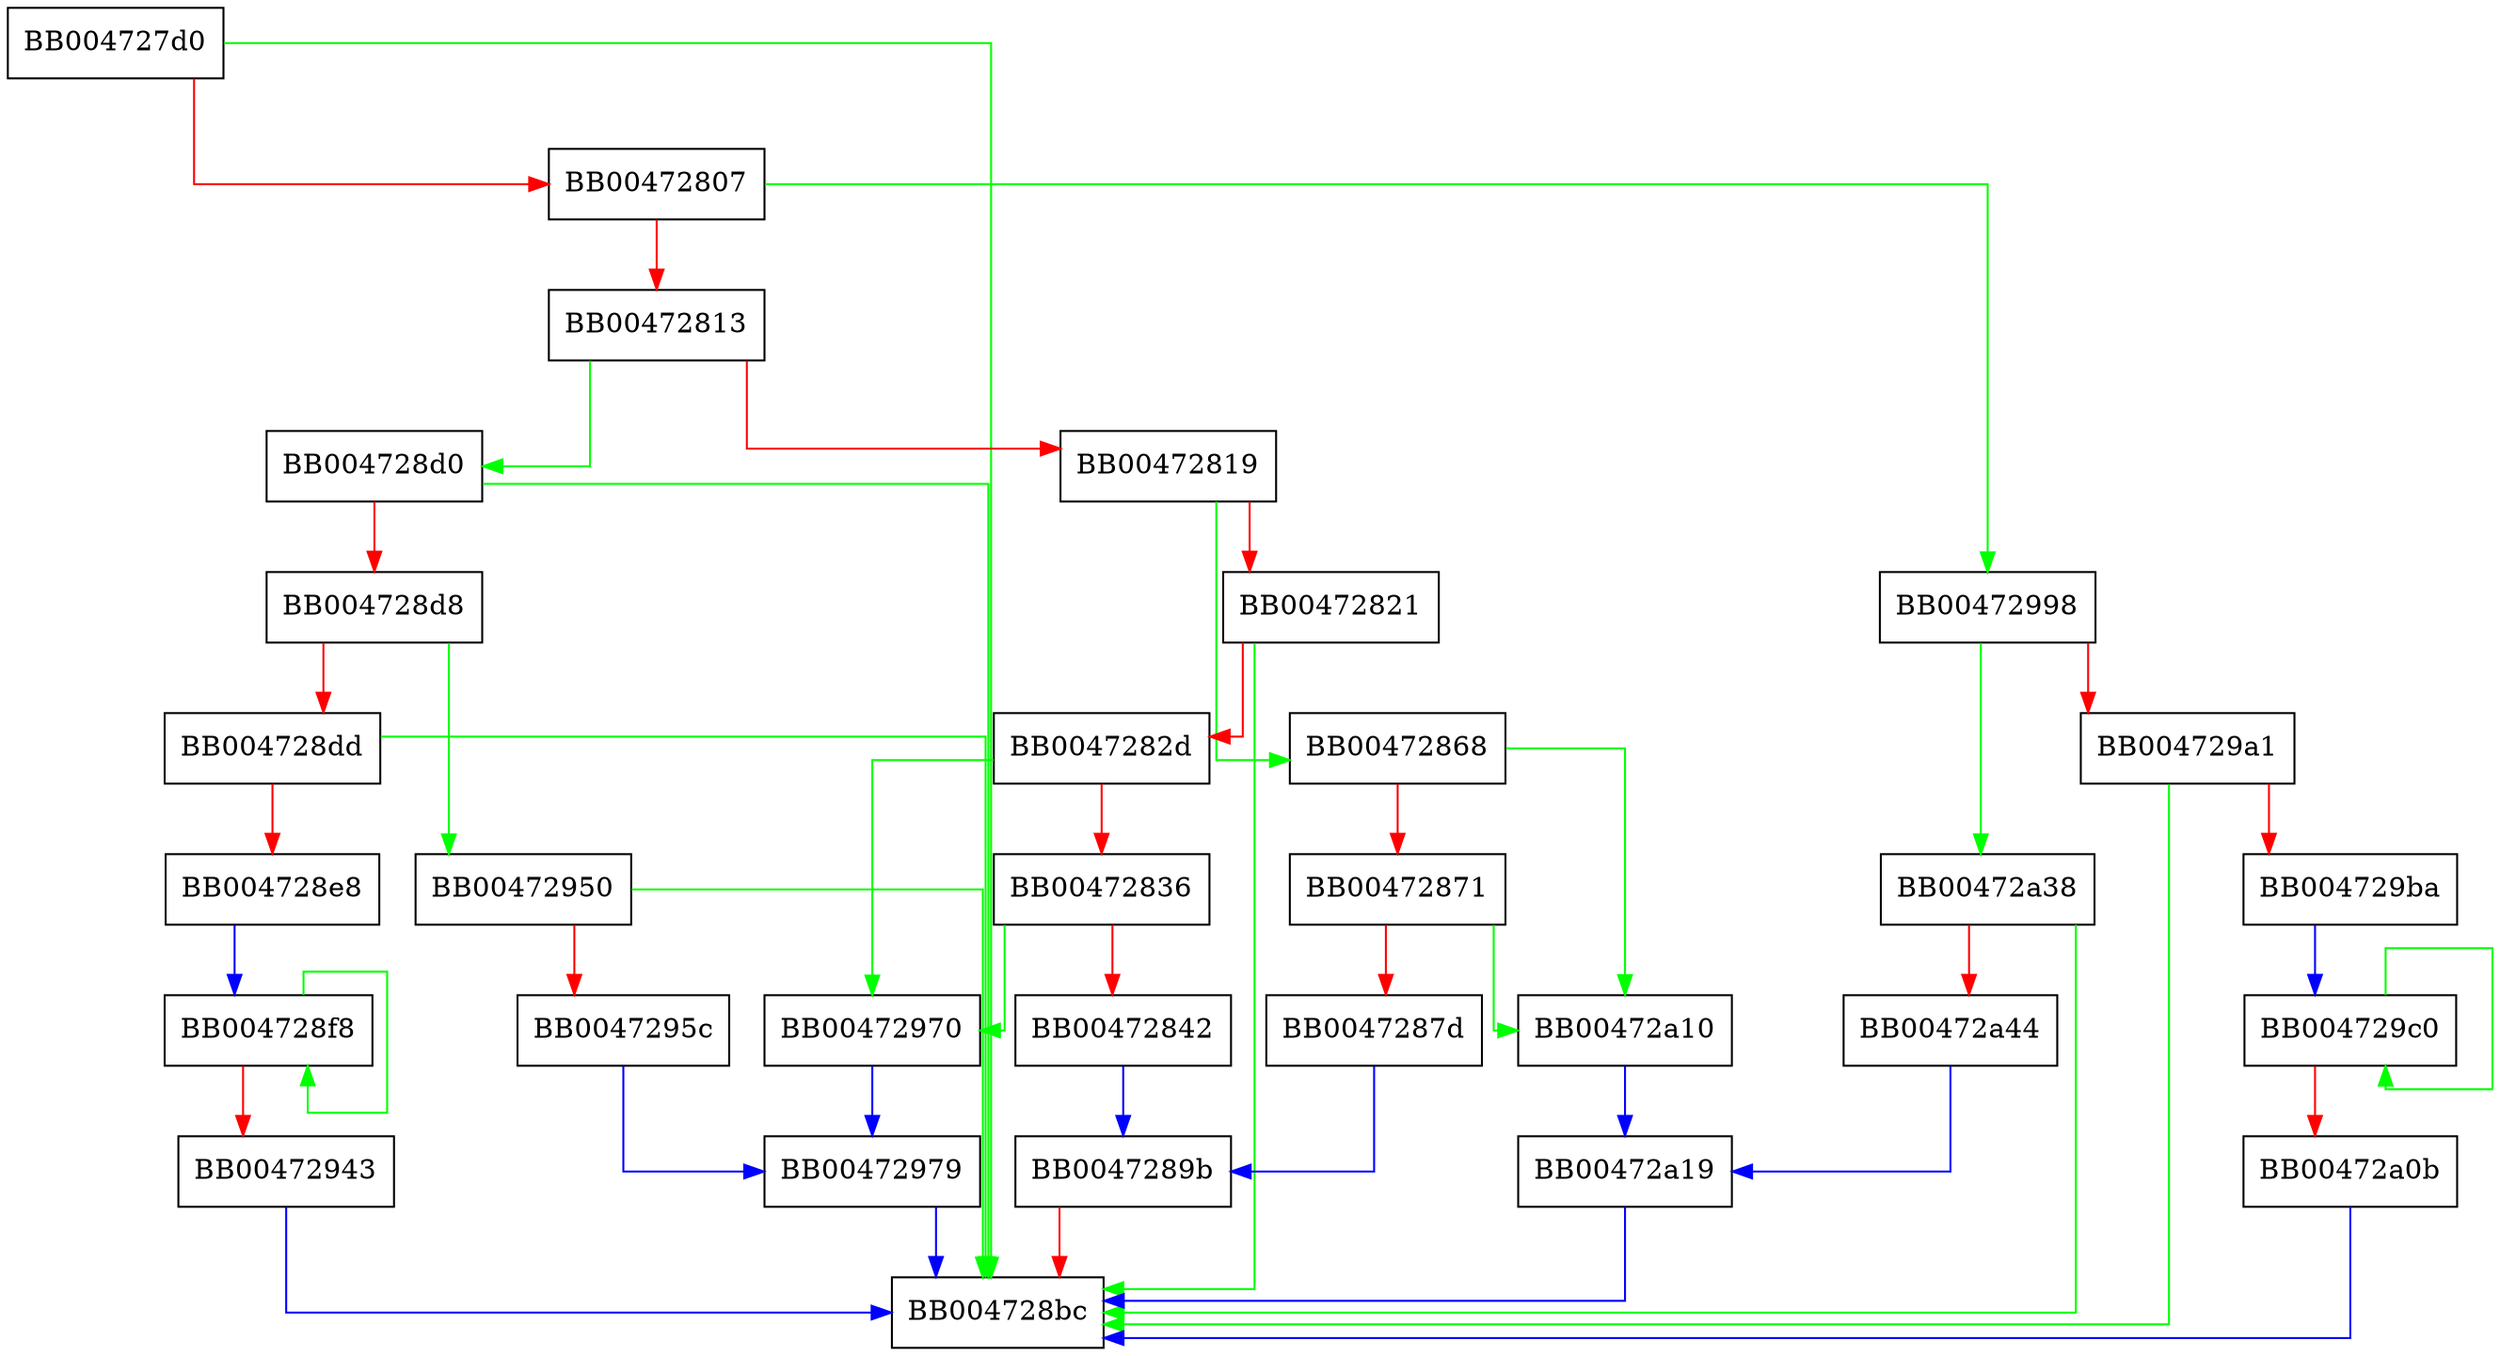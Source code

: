 digraph bio_dump_callback {
  node [shape="box"];
  graph [splines=ortho];
  BB004727d0 -> BB004728bc [color="green"];
  BB004727d0 -> BB00472807 [color="red"];
  BB00472807 -> BB00472998 [color="green"];
  BB00472807 -> BB00472813 [color="red"];
  BB00472813 -> BB004728d0 [color="green"];
  BB00472813 -> BB00472819 [color="red"];
  BB00472819 -> BB00472868 [color="green"];
  BB00472819 -> BB00472821 [color="red"];
  BB00472821 -> BB004728bc [color="green"];
  BB00472821 -> BB0047282d [color="red"];
  BB0047282d -> BB00472970 [color="green"];
  BB0047282d -> BB00472836 [color="red"];
  BB00472836 -> BB00472970 [color="green"];
  BB00472836 -> BB00472842 [color="red"];
  BB00472842 -> BB0047289b [color="blue"];
  BB00472868 -> BB00472a10 [color="green"];
  BB00472868 -> BB00472871 [color="red"];
  BB00472871 -> BB00472a10 [color="green"];
  BB00472871 -> BB0047287d [color="red"];
  BB0047287d -> BB0047289b [color="blue"];
  BB0047289b -> BB004728bc [color="red"];
  BB004728d0 -> BB004728bc [color="green"];
  BB004728d0 -> BB004728d8 [color="red"];
  BB004728d8 -> BB00472950 [color="green"];
  BB004728d8 -> BB004728dd [color="red"];
  BB004728dd -> BB004728bc [color="green"];
  BB004728dd -> BB004728e8 [color="red"];
  BB004728e8 -> BB004728f8 [color="blue"];
  BB004728f8 -> BB004728f8 [color="green"];
  BB004728f8 -> BB00472943 [color="red"];
  BB00472943 -> BB004728bc [color="blue"];
  BB00472950 -> BB004728bc [color="green"];
  BB00472950 -> BB0047295c [color="red"];
  BB0047295c -> BB00472979 [color="blue"];
  BB00472970 -> BB00472979 [color="blue"];
  BB00472979 -> BB004728bc [color="blue"];
  BB00472998 -> BB00472a38 [color="green"];
  BB00472998 -> BB004729a1 [color="red"];
  BB004729a1 -> BB004728bc [color="green"];
  BB004729a1 -> BB004729ba [color="red"];
  BB004729ba -> BB004729c0 [color="blue"];
  BB004729c0 -> BB004729c0 [color="green"];
  BB004729c0 -> BB00472a0b [color="red"];
  BB00472a0b -> BB004728bc [color="blue"];
  BB00472a10 -> BB00472a19 [color="blue"];
  BB00472a19 -> BB004728bc [color="blue"];
  BB00472a38 -> BB004728bc [color="green"];
  BB00472a38 -> BB00472a44 [color="red"];
  BB00472a44 -> BB00472a19 [color="blue"];
}